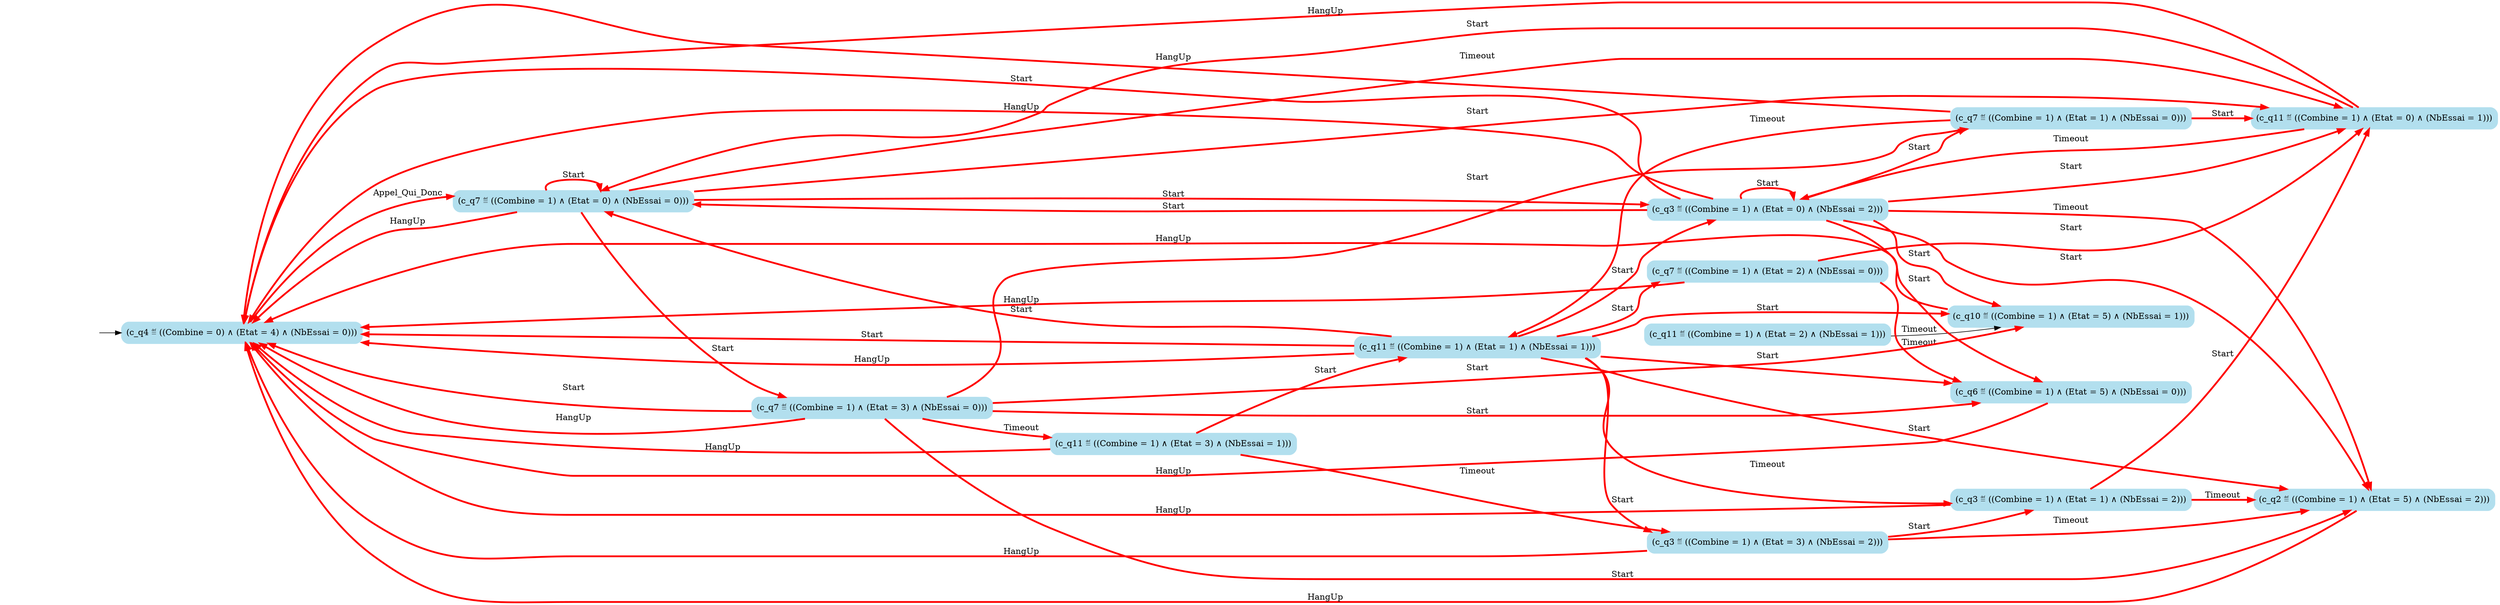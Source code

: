 digraph G {

	rankdir = LR;

	start_c_q4_111[style=invisible];

	node[shape=box, style="rounded, filled", color=lightblue2];

	c_q10_73[label="(c_q10 ≝ ((Combine = 1) ∧ (Etat = 5) ∧ (NbEssai = 1)))"];
	c_q11_93[label="(c_q11 ≝ ((Combine = 1) ∧ (Etat = 1) ∧ (NbEssai = 1)))"];
	c_q11_72[label="(c_q11 ≝ ((Combine = 1) ∧ (Etat = 2) ∧ (NbEssai = 1)))"];
	c_q4_111[label="(c_q4 ≝ ((Combine = 0) ∧ (Etat = 4) ∧ (NbEssai = 0)))"];
	c_q3_83[label="(c_q3 ≝ ((Combine = 1) ∧ (Etat = 0) ∧ (NbEssai = 2)))"];
	c_q11_109[label="(c_q11 ≝ ((Combine = 1) ∧ (Etat = 0) ∧ (NbEssai = 1)))"];
	c_q11_88[label="(c_q11 ≝ ((Combine = 1) ∧ (Etat = 3) ∧ (NbEssai = 1)))"];
	c_q3_106[label="(c_q3 ≝ ((Combine = 1) ∧ (Etat = 1) ∧ (NbEssai = 2)))"];
	c_q3_100[label="(c_q3 ≝ ((Combine = 1) ∧ (Etat = 3) ∧ (NbEssai = 2)))"];
	c_q6_65[label="(c_q6 ≝ ((Combine = 1) ∧ (Etat = 5) ∧ (NbEssai = 0)))"];
	c_q7_110[label="(c_q7 ≝ ((Combine = 1) ∧ (Etat = 2) ∧ (NbEssai = 0)))"];
	c_q7_78[label="(c_q7 ≝ ((Combine = 1) ∧ (Etat = 3) ∧ (NbEssai = 0)))"];
	c_q7_94[label="(c_q7 ≝ ((Combine = 1) ∧ (Etat = 1) ∧ (NbEssai = 0)))"];
	c_q2_105[label="(c_q2 ≝ ((Combine = 1) ∧ (Etat = 5) ∧ (NbEssai = 2)))"];
	c_q7_81[label="(c_q7 ≝ ((Combine = 1) ∧ (Etat = 0) ∧ (NbEssai = 0)))"];

	start_c_q4_111 -> c_q4_111;
	c_q4_111 -> c_q7_81[label="Appel_Qui_Donc", penwidth=3, color=red];
	c_q7_81 -> c_q7_78[label="Start", penwidth=3, color=red];
	c_q7_81 -> c_q7_81[label="Start", penwidth=3, color=red];
	c_q7_78 -> c_q2_105[label="Start", penwidth=3, color=red];
	c_q7_81 -> c_q3_83[label="Start", penwidth=3, color=red];
	c_q7_78 -> c_q4_111[label="Start", penwidth=3, color=red];
	c_q7_81 -> c_q4_111[label="HangUp", penwidth=3, color=red];
	c_q7_78 -> c_q6_65[label="Start", penwidth=3, color=red];
	c_q7_110 -> c_q6_65[label="Timeout", penwidth=3, color=red];
	c_q7_78 -> c_q10_73[label="Start", penwidth=3, color=red];
	c_q7_81 -> c_q11_109[label="Start", penwidth=3, color=red];
	c_q7_78 -> c_q11_88[label="Timeout", penwidth=3, color=red];
	c_q2_105 -> c_q4_111[label="HangUp", penwidth=3, color=red];
	c_q3_83 -> c_q3_83[label="Start", penwidth=3, color=red];
	c_q3_83 -> c_q2_105[label="Start", penwidth=3, color=red];
	c_q3_83 -> c_q2_105[label="Timeout", penwidth=3, color=red];
	c_q3_83 -> c_q4_111[label="Start", penwidth=3, color=red];
	c_q3_83 -> c_q4_111[label="HangUp", penwidth=3, color=red];
	c_q3_83 -> c_q6_65[label="Start", penwidth=3, color=red];
	c_q3_83 -> c_q7_94[label="Start", penwidth=3, color=red];
	c_q3_83 -> c_q7_81[label="Start", penwidth=3, color=red];
	c_q3_83 -> c_q10_73[label="Start", penwidth=3, color=red];
	c_q3_83 -> c_q11_109[label="Start", penwidth=3, color=red];
	c_q6_65 -> c_q4_111[label="HangUp", penwidth=3, color=red];
	c_q10_73 -> c_q4_111[label="HangUp", penwidth=3, color=red];
	c_q11_88 -> c_q11_93[label="Start", penwidth=3, color=red];
	c_q11_93 -> c_q2_105[label="Start", penwidth=3, color=red];
	c_q11_93 -> c_q3_100[label="Start", penwidth=3, color=red];
	c_q11_93 -> c_q3_83[label="Start", penwidth=3, color=red];
	c_q11_93 -> c_q3_106[label="Timeout", penwidth=3, color=red];
	c_q11_93 -> c_q4_111[label="Start", penwidth=3, color=red];
	c_q11_93 -> c_q4_111[label="HangUp", penwidth=3, color=red];
	c_q11_93 -> c_q6_65[label="Start", penwidth=3, color=red];
	c_q11_93 -> c_q7_110[label="Start", penwidth=3, color=red];
	c_q11_93 -> c_q7_81[label="Start", penwidth=3, color=red];
	c_q11_93 -> c_q10_73[label="Start", penwidth=3, color=red];
	c_q11_72 -> c_q10_73[label="Timeout"];
	c_q7_81 -> c_q11_109[label="Timeout", penwidth=3, color=red];
	c_q7_78 -> c_q7_94[label="Start", penwidth=3, color=red];
	c_q7_78 -> c_q4_111[label="HangUp", penwidth=3, color=red];
	c_q11_109 -> c_q7_81[label="Start", penwidth=3, color=red];
	c_q11_109 -> c_q3_83[label="Timeout", penwidth=3, color=red];
	c_q11_109 -> c_q4_111[label="HangUp", penwidth=3, color=red];
	c_q11_88 -> c_q3_100[label="Timeout", penwidth=3, color=red];
	c_q11_88 -> c_q4_111[label="HangUp", penwidth=3, color=red];
	c_q7_94 -> c_q11_109[label="Start", penwidth=3, color=red];
	c_q7_94 -> c_q11_93[label="Timeout", penwidth=3, color=red];
	c_q7_94 -> c_q4_111[label="HangUp", penwidth=3, color=red];
	c_q3_100 -> c_q3_106[label="Start", penwidth=3, color=red];
	c_q3_100 -> c_q2_105[label="Timeout", penwidth=3, color=red];
	c_q3_100 -> c_q4_111[label="HangUp", penwidth=3, color=red];
	c_q3_106 -> c_q11_109[label="Start", penwidth=3, color=red];
	c_q3_106 -> c_q2_105[label="Timeout", penwidth=3, color=red];
	c_q3_106 -> c_q4_111[label="HangUp", penwidth=3, color=red];
	c_q7_110 -> c_q11_109[label="Start", penwidth=3, color=red];
	c_q7_110 -> c_q4_111[label="HangUp", penwidth=3, color=red];

}